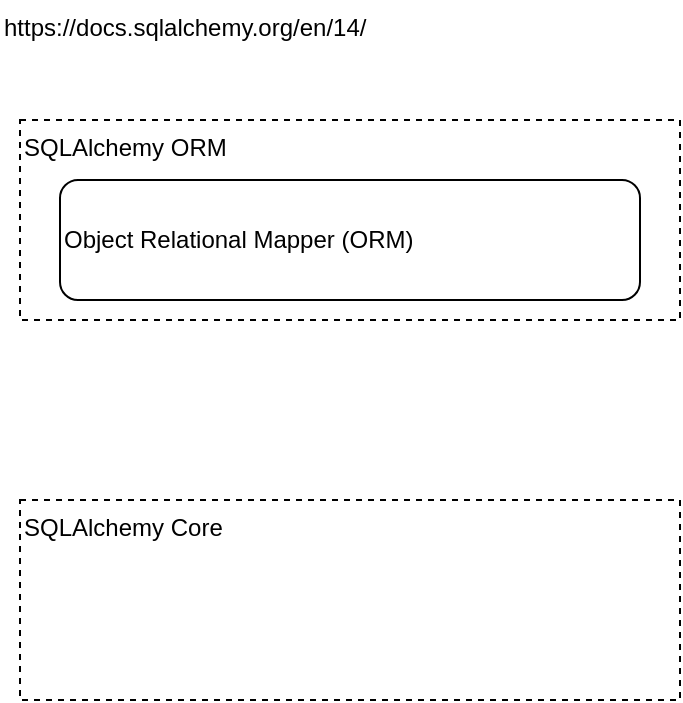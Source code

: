 <mxfile version="14.6.11" type="github">
  <diagram id="wNQLYmYF62y0igghQ7JW" name="Page-1">
    <mxGraphModel dx="1185" dy="636" grid="1" gridSize="10" guides="1" tooltips="1" connect="1" arrows="1" fold="1" page="1" pageScale="1" pageWidth="827" pageHeight="1169" math="0" shadow="0">
      <root>
        <mxCell id="0" />
        <mxCell id="1" parent="0" />
        <UserObject label="https://docs.sqlalchemy.org/en/14/" link="https://docs.sqlalchemy.org/en/14/" id="EakAeUmGigfSWVAu4uiQ-1">
          <mxCell style="text;whiteSpace=wrap;html=1;" vertex="1" parent="1">
            <mxGeometry x="30" y="30" width="210" height="30" as="geometry" />
          </mxCell>
        </UserObject>
        <mxCell id="EakAeUmGigfSWVAu4uiQ-2" value="SQLAlchemy ORM" style="rounded=0;whiteSpace=wrap;html=1;dashed=1;align=left;verticalAlign=top;" vertex="1" parent="1">
          <mxGeometry x="40" y="90" width="330" height="100" as="geometry" />
        </mxCell>
        <mxCell id="EakAeUmGigfSWVAu4uiQ-3" value="Object Relational Mapper (ORM)" style="rounded=1;whiteSpace=wrap;html=1;align=left;" vertex="1" parent="1">
          <mxGeometry x="60" y="120" width="290" height="60" as="geometry" />
        </mxCell>
        <mxCell id="EakAeUmGigfSWVAu4uiQ-5" value="SQLAlchemy Core" style="rounded=0;whiteSpace=wrap;html=1;dashed=1;align=left;verticalAlign=top;" vertex="1" parent="1">
          <mxGeometry x="40" y="280" width="330" height="100" as="geometry" />
        </mxCell>
      </root>
    </mxGraphModel>
  </diagram>
</mxfile>
